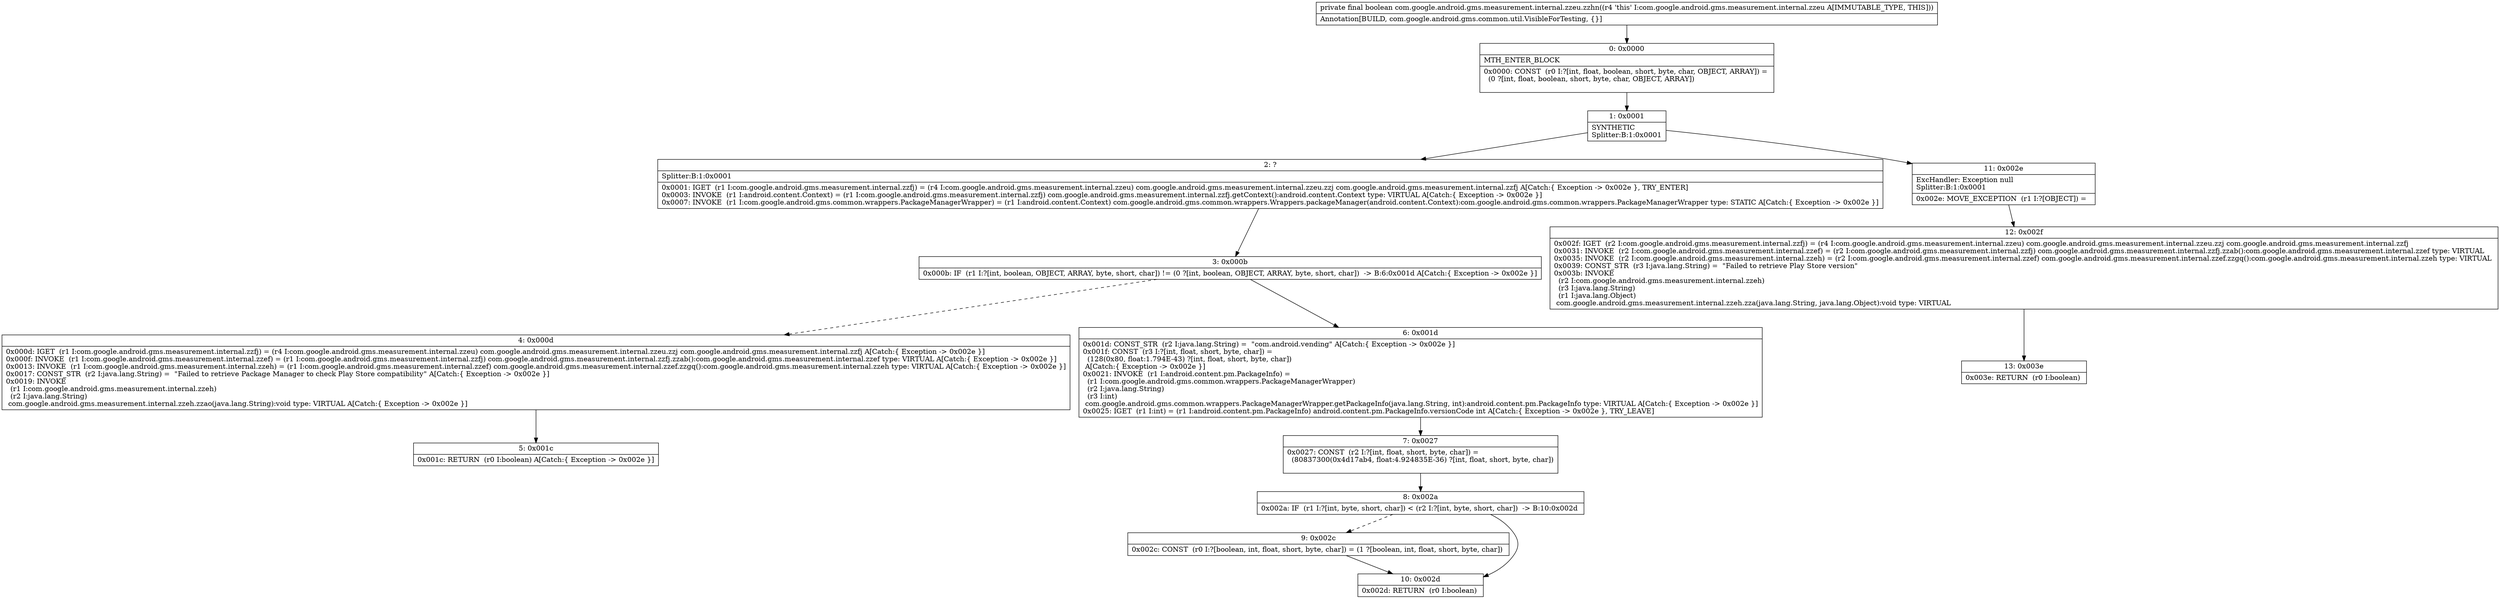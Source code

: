 digraph "CFG forcom.google.android.gms.measurement.internal.zzeu.zzhn()Z" {
Node_0 [shape=record,label="{0\:\ 0x0000|MTH_ENTER_BLOCK\l|0x0000: CONST  (r0 I:?[int, float, boolean, short, byte, char, OBJECT, ARRAY]) = \l  (0 ?[int, float, boolean, short, byte, char, OBJECT, ARRAY])\l \l}"];
Node_1 [shape=record,label="{1\:\ 0x0001|SYNTHETIC\lSplitter:B:1:0x0001\l}"];
Node_2 [shape=record,label="{2\:\ ?|Splitter:B:1:0x0001\l|0x0001: IGET  (r1 I:com.google.android.gms.measurement.internal.zzfj) = (r4 I:com.google.android.gms.measurement.internal.zzeu) com.google.android.gms.measurement.internal.zzeu.zzj com.google.android.gms.measurement.internal.zzfj A[Catch:\{ Exception \-\> 0x002e \}, TRY_ENTER]\l0x0003: INVOKE  (r1 I:android.content.Context) = (r1 I:com.google.android.gms.measurement.internal.zzfj) com.google.android.gms.measurement.internal.zzfj.getContext():android.content.Context type: VIRTUAL A[Catch:\{ Exception \-\> 0x002e \}]\l0x0007: INVOKE  (r1 I:com.google.android.gms.common.wrappers.PackageManagerWrapper) = (r1 I:android.content.Context) com.google.android.gms.common.wrappers.Wrappers.packageManager(android.content.Context):com.google.android.gms.common.wrappers.PackageManagerWrapper type: STATIC A[Catch:\{ Exception \-\> 0x002e \}]\l}"];
Node_3 [shape=record,label="{3\:\ 0x000b|0x000b: IF  (r1 I:?[int, boolean, OBJECT, ARRAY, byte, short, char]) != (0 ?[int, boolean, OBJECT, ARRAY, byte, short, char])  \-\> B:6:0x001d A[Catch:\{ Exception \-\> 0x002e \}]\l}"];
Node_4 [shape=record,label="{4\:\ 0x000d|0x000d: IGET  (r1 I:com.google.android.gms.measurement.internal.zzfj) = (r4 I:com.google.android.gms.measurement.internal.zzeu) com.google.android.gms.measurement.internal.zzeu.zzj com.google.android.gms.measurement.internal.zzfj A[Catch:\{ Exception \-\> 0x002e \}]\l0x000f: INVOKE  (r1 I:com.google.android.gms.measurement.internal.zzef) = (r1 I:com.google.android.gms.measurement.internal.zzfj) com.google.android.gms.measurement.internal.zzfj.zzab():com.google.android.gms.measurement.internal.zzef type: VIRTUAL A[Catch:\{ Exception \-\> 0x002e \}]\l0x0013: INVOKE  (r1 I:com.google.android.gms.measurement.internal.zzeh) = (r1 I:com.google.android.gms.measurement.internal.zzef) com.google.android.gms.measurement.internal.zzef.zzgq():com.google.android.gms.measurement.internal.zzeh type: VIRTUAL A[Catch:\{ Exception \-\> 0x002e \}]\l0x0017: CONST_STR  (r2 I:java.lang.String) =  \"Failed to retrieve Package Manager to check Play Store compatibility\" A[Catch:\{ Exception \-\> 0x002e \}]\l0x0019: INVOKE  \l  (r1 I:com.google.android.gms.measurement.internal.zzeh)\l  (r2 I:java.lang.String)\l com.google.android.gms.measurement.internal.zzeh.zzao(java.lang.String):void type: VIRTUAL A[Catch:\{ Exception \-\> 0x002e \}]\l}"];
Node_5 [shape=record,label="{5\:\ 0x001c|0x001c: RETURN  (r0 I:boolean) A[Catch:\{ Exception \-\> 0x002e \}]\l}"];
Node_6 [shape=record,label="{6\:\ 0x001d|0x001d: CONST_STR  (r2 I:java.lang.String) =  \"com.android.vending\" A[Catch:\{ Exception \-\> 0x002e \}]\l0x001f: CONST  (r3 I:?[int, float, short, byte, char]) = \l  (128(0x80, float:1.794E\-43) ?[int, float, short, byte, char])\l A[Catch:\{ Exception \-\> 0x002e \}]\l0x0021: INVOKE  (r1 I:android.content.pm.PackageInfo) = \l  (r1 I:com.google.android.gms.common.wrappers.PackageManagerWrapper)\l  (r2 I:java.lang.String)\l  (r3 I:int)\l com.google.android.gms.common.wrappers.PackageManagerWrapper.getPackageInfo(java.lang.String, int):android.content.pm.PackageInfo type: VIRTUAL A[Catch:\{ Exception \-\> 0x002e \}]\l0x0025: IGET  (r1 I:int) = (r1 I:android.content.pm.PackageInfo) android.content.pm.PackageInfo.versionCode int A[Catch:\{ Exception \-\> 0x002e \}, TRY_LEAVE]\l}"];
Node_7 [shape=record,label="{7\:\ 0x0027|0x0027: CONST  (r2 I:?[int, float, short, byte, char]) = \l  (80837300(0x4d17ab4, float:4.924835E\-36) ?[int, float, short, byte, char])\l \l}"];
Node_8 [shape=record,label="{8\:\ 0x002a|0x002a: IF  (r1 I:?[int, byte, short, char]) \< (r2 I:?[int, byte, short, char])  \-\> B:10:0x002d \l}"];
Node_9 [shape=record,label="{9\:\ 0x002c|0x002c: CONST  (r0 I:?[boolean, int, float, short, byte, char]) = (1 ?[boolean, int, float, short, byte, char]) \l}"];
Node_10 [shape=record,label="{10\:\ 0x002d|0x002d: RETURN  (r0 I:boolean) \l}"];
Node_11 [shape=record,label="{11\:\ 0x002e|ExcHandler: Exception null\lSplitter:B:1:0x0001\l|0x002e: MOVE_EXCEPTION  (r1 I:?[OBJECT]) =  \l}"];
Node_12 [shape=record,label="{12\:\ 0x002f|0x002f: IGET  (r2 I:com.google.android.gms.measurement.internal.zzfj) = (r4 I:com.google.android.gms.measurement.internal.zzeu) com.google.android.gms.measurement.internal.zzeu.zzj com.google.android.gms.measurement.internal.zzfj \l0x0031: INVOKE  (r2 I:com.google.android.gms.measurement.internal.zzef) = (r2 I:com.google.android.gms.measurement.internal.zzfj) com.google.android.gms.measurement.internal.zzfj.zzab():com.google.android.gms.measurement.internal.zzef type: VIRTUAL \l0x0035: INVOKE  (r2 I:com.google.android.gms.measurement.internal.zzeh) = (r2 I:com.google.android.gms.measurement.internal.zzef) com.google.android.gms.measurement.internal.zzef.zzgq():com.google.android.gms.measurement.internal.zzeh type: VIRTUAL \l0x0039: CONST_STR  (r3 I:java.lang.String) =  \"Failed to retrieve Play Store version\" \l0x003b: INVOKE  \l  (r2 I:com.google.android.gms.measurement.internal.zzeh)\l  (r3 I:java.lang.String)\l  (r1 I:java.lang.Object)\l com.google.android.gms.measurement.internal.zzeh.zza(java.lang.String, java.lang.Object):void type: VIRTUAL \l}"];
Node_13 [shape=record,label="{13\:\ 0x003e|0x003e: RETURN  (r0 I:boolean) \l}"];
MethodNode[shape=record,label="{private final boolean com.google.android.gms.measurement.internal.zzeu.zzhn((r4 'this' I:com.google.android.gms.measurement.internal.zzeu A[IMMUTABLE_TYPE, THIS]))  | Annotation[BUILD, com.google.android.gms.common.util.VisibleForTesting, \{\}]\l}"];
MethodNode -> Node_0;
Node_0 -> Node_1;
Node_1 -> Node_2;
Node_1 -> Node_11;
Node_2 -> Node_3;
Node_3 -> Node_4[style=dashed];
Node_3 -> Node_6;
Node_4 -> Node_5;
Node_6 -> Node_7;
Node_7 -> Node_8;
Node_8 -> Node_9[style=dashed];
Node_8 -> Node_10;
Node_9 -> Node_10;
Node_11 -> Node_12;
Node_12 -> Node_13;
}

